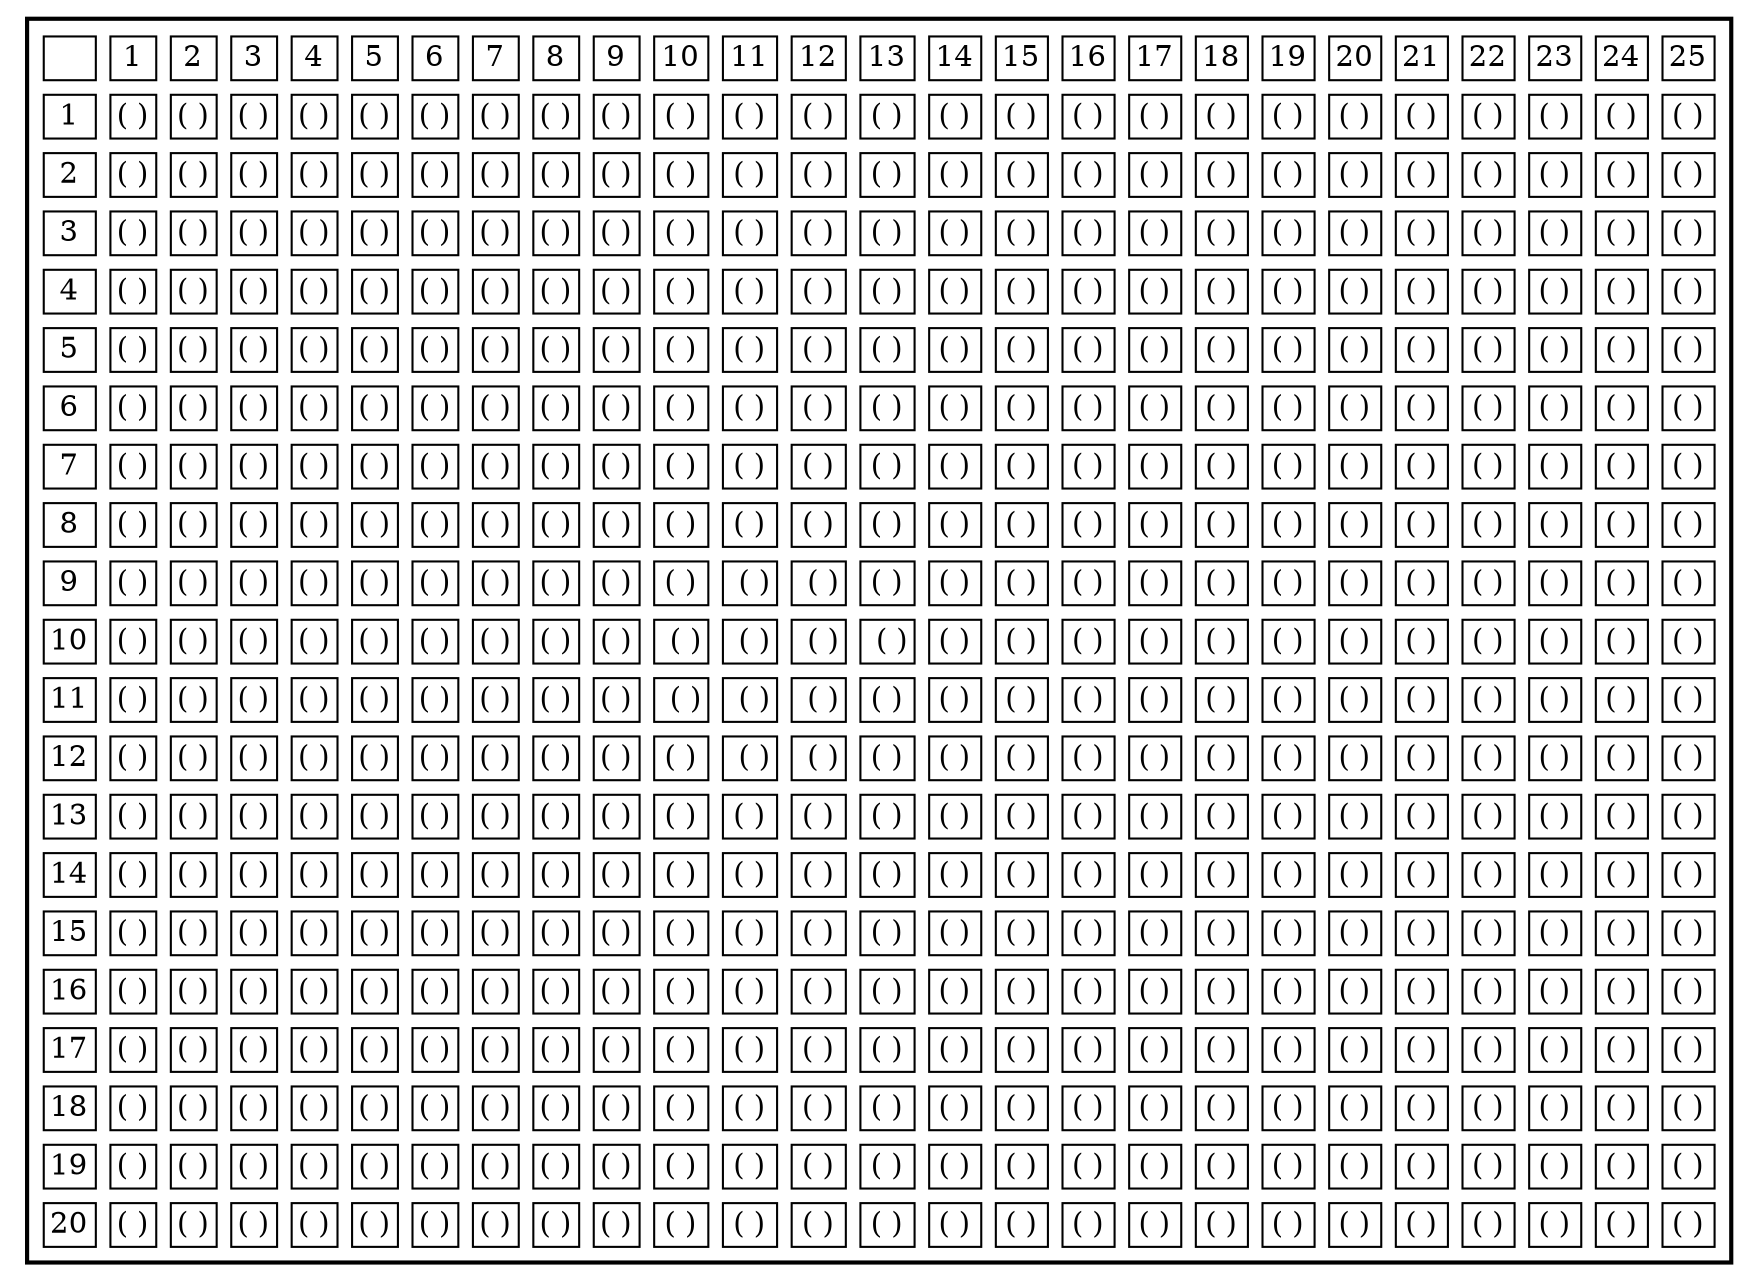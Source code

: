 
    graph main {
    nodo1 [shape=plaintext, label=<
                        <table border="2" cellborder="1" cellspacing="7">
                
                <tr>
                
                        <td></td>
                        
                        <td>1</td>
                        
                        <td>2</td>
                        
                        <td>3</td>
                        
                        <td>4</td>
                        
                        <td>5</td>
                        
                        <td>6</td>
                        
                        <td>7</td>
                        
                        <td>8</td>
                        
                        <td>9</td>
                        
                        <td>10</td>
                        
                        <td>11</td>
                        
                        <td>12</td>
                        
                        <td>13</td>
                        
                        <td>14</td>
                        
                        <td>15</td>
                        
                        <td>16</td>
                        
                        <td>17</td>
                        
                        <td>18</td>
                        
                        <td>19</td>
                        
                        <td>20</td>
                        
                        <td>21</td>
                        
                        <td>22</td>
                        
                        <td>23</td>
                        
                        <td>24</td>
                        
                        <td>25</td>
                        
                </tr>
                
                <tr>
                
                        <td>1</td>
                        
                        <td>( )</td>
                        
                        <td>( )</td>
                        
                        <td>( )</td>
                        
                        <td>( )</td>
                        
                        <td>( )</td>
                        
                        <td>( )</td>
                        
                        <td>( )</td>
                        
                        <td>( )</td>
                        
                        <td>( )</td>
                        
                        <td>( )</td>
                        
                        <td>( )</td>
                        
                        <td>( )</td>
                        
                        <td>( )</td>
                        
                        <td>( )</td>
                        
                        <td>( )</td>
                        
                        <td>( )</td>
                        
                        <td>( )</td>
                        
                        <td>( )</td>
                        
                        <td>( )</td>
                        
                        <td>( )</td>
                        
                        <td>( )</td>
                        
                        <td>( )</td>
                        
                        <td>( )</td>
                        
                        <td>( )</td>
                        
                        <td>( )</td>
                        
                </tr>
                
                <tr>
                
                        <td>2</td>
                        
                        <td>( )</td>
                        
                        <td>( )</td>
                        
                        <td>( )</td>
                        
                        <td>( )</td>
                        
                        <td>( )</td>
                        
                        <td>( )</td>
                        
                        <td>( )</td>
                        
                        <td>( )</td>
                        
                        <td>( )</td>
                        
                        <td>( )</td>
                        
                        <td>( )</td>
                        
                        <td>( )</td>
                        
                        <td>( )</td>
                        
                        <td>( )</td>
                        
                        <td>( )</td>
                        
                        <td>( )</td>
                        
                        <td>( )</td>
                        
                        <td>( )</td>
                        
                        <td>( )</td>
                        
                        <td>( )</td>
                        
                        <td>( )</td>
                        
                        <td>( )</td>
                        
                        <td>( )</td>
                        
                        <td>( )</td>
                        
                        <td>( )</td>
                        
                </tr>
                
                <tr>
                
                        <td>3</td>
                        
                        <td>( )</td>
                        
                        <td>( )</td>
                        
                        <td>( )</td>
                        
                        <td>( )</td>
                        
                        <td>( )</td>
                        
                        <td>( )</td>
                        
                        <td>( )</td>
                        
                        <td>( )</td>
                        
                        <td>( )</td>
                        
                        <td>( )</td>
                        
                        <td>( )</td>
                        
                        <td>( )</td>
                        
                        <td>( )</td>
                        
                        <td>( )</td>
                        
                        <td>( )</td>
                        
                        <td>( )</td>
                        
                        <td>( )</td>
                        
                        <td>( )</td>
                        
                        <td>( )</td>
                        
                        <td>( )</td>
                        
                        <td>( )</td>
                        
                        <td>( )</td>
                        
                        <td>( )</td>
                        
                        <td>( )</td>
                        
                        <td>( )</td>
                        
                </tr>
                
                <tr>
                
                        <td>4</td>
                        
                        <td>( )</td>
                        
                        <td>( )</td>
                        
                        <td>( )</td>
                        
                        <td>( )</td>
                        
                        <td>( )</td>
                        
                        <td>( )</td>
                        
                        <td>( )</td>
                        
                        <td>( )</td>
                        
                        <td>( )</td>
                        
                        <td>( )</td>
                        
                        <td>( )</td>
                        
                        <td>( )</td>
                        
                        <td>( )</td>
                        
                        <td>( )</td>
                        
                        <td>( )</td>
                        
                        <td>( )</td>
                        
                        <td>( )</td>
                        
                        <td>( )</td>
                        
                        <td>( )</td>
                        
                        <td>( )</td>
                        
                        <td>( )</td>
                        
                        <td>( )</td>
                        
                        <td>( )</td>
                        
                        <td>( )</td>
                        
                        <td>( )</td>
                        
                </tr>
                
                <tr>
                
                        <td>5</td>
                        
                        <td>( )</td>
                        
                        <td>( )</td>
                        
                        <td>( )</td>
                        
                        <td>( )</td>
                        
                        <td>( )</td>
                        
                        <td>( )</td>
                        
                        <td>( )</td>
                        
                        <td>( )</td>
                        
                        <td>( )</td>
                        
                        <td>( )</td>
                        
                        <td>( )</td>
                        
                        <td>( )</td>
                        
                        <td>( )</td>
                        
                        <td>( )</td>
                        
                        <td>( )</td>
                        
                        <td>( )</td>
                        
                        <td>( )</td>
                        
                        <td>( )</td>
                        
                        <td>( )</td>
                        
                        <td>( )</td>
                        
                        <td>( )</td>
                        
                        <td>( )</td>
                        
                        <td>( )</td>
                        
                        <td>( )</td>
                        
                        <td>( )</td>
                        
                </tr>
                
                <tr>
                
                        <td>6</td>
                        
                        <td>( )</td>
                        
                        <td>( )</td>
                        
                        <td>( )</td>
                        
                        <td>( )</td>
                        
                        <td>( )</td>
                        
                        <td>( )</td>
                        
                        <td>( )</td>
                        
                        <td>( )</td>
                        
                        <td>( )</td>
                        
                        <td>( )</td>
                        
                        <td>( )</td>
                        
                        <td>( )</td>
                        
                        <td>( )</td>
                        
                        <td>( )</td>
                        
                        <td>( )</td>
                        
                        <td>( )</td>
                        
                        <td>( )</td>
                        
                        <td>( )</td>
                        
                        <td>( )</td>
                        
                        <td>( )</td>
                        
                        <td>( )</td>
                        
                        <td>( )</td>
                        
                        <td>( )</td>
                        
                        <td>( )</td>
                        
                        <td>( )</td>
                        
                </tr>
                
                <tr>
                
                        <td>7</td>
                        
                        <td>( )</td>
                        
                        <td>( )</td>
                        
                        <td>( )</td>
                        
                        <td>( )</td>
                        
                        <td>( )</td>
                        
                        <td>( )</td>
                        
                        <td>( )</td>
                        
                        <td>( )</td>
                        
                        <td>( )</td>
                        
                        <td>( )</td>
                        
                        <td>( )</td>
                        
                        <td>( )</td>
                        
                        <td>( )</td>
                        
                        <td>( )</td>
                        
                        <td>( )</td>
                        
                        <td>( )</td>
                        
                        <td>( )</td>
                        
                        <td>( )</td>
                        
                        <td>( )</td>
                        
                        <td>( )</td>
                        
                        <td>( )</td>
                        
                        <td>( )</td>
                        
                        <td>( )</td>
                        
                        <td>( )</td>
                        
                        <td>( )</td>
                        
                </tr>
                
                <tr>
                
                        <td>8</td>
                        
                        <td>( )</td>
                        
                        <td>( )</td>
                        
                        <td>( )</td>
                        
                        <td>( )</td>
                        
                        <td>( )</td>
                        
                        <td>( )</td>
                        
                        <td>( )</td>
                        
                        <td>( )</td>
                        
                        <td>( )</td>
                        
                        <td>( )</td>
                        
                        <td>( )</td>
                        
                        <td>( )</td>
                        
                        <td>( )</td>
                        
                        <td>( )</td>
                        
                        <td>( )</td>
                        
                        <td>( )</td>
                        
                        <td>( )</td>
                        
                        <td>( )</td>
                        
                        <td>( )</td>
                        
                        <td>( )</td>
                        
                        <td>( )</td>
                        
                        <td>( )</td>
                        
                        <td>( )</td>
                        
                        <td>( )</td>
                        
                        <td>( )</td>
                        
                </tr>
                
                <tr>
                
                        <td>9</td>
                        
                        <td>( )</td>
                        
                        <td>( )</td>
                        
                        <td>( )</td>
                        
                        <td>( )</td>
                        
                        <td>( )</td>
                        
                        <td>( )</td>
                        
                        <td>( )</td>
                        
                        <td>( )</td>
                        
                        <td>( )</td>
                        
                        <td>( )</td>
                        
                        <td> ( )</td>
                        
                        <td> ( )</td>
                        
                        <td>( )</td>
                        
                        <td>( )</td>
                        
                        <td>( )</td>
                        
                        <td>( )</td>
                        
                        <td>( )</td>
                        
                        <td>( )</td>
                        
                        <td>( )</td>
                        
                        <td>( )</td>
                        
                        <td>( )</td>
                        
                        <td>( )</td>
                        
                        <td>( )</td>
                        
                        <td>( )</td>
                        
                        <td>( )</td>
                        
                </tr>
                
                <tr>
                
                        <td>10</td>
                        
                        <td>( )</td>
                        
                        <td>( )</td>
                        
                        <td>( )</td>
                        
                        <td>( )</td>
                        
                        <td>( )</td>
                        
                        <td>( )</td>
                        
                        <td>( )</td>
                        
                        <td>( )</td>
                        
                        <td>( )</td>
                        
                        <td> ( )</td>
                        
                        <td> ( )</td>
                        
                        <td> ( )</td>
                        
                        <td> ( )</td>
                        
                        <td>( )</td>
                        
                        <td>( )</td>
                        
                        <td>( )</td>
                        
                        <td>( )</td>
                        
                        <td>( )</td>
                        
                        <td>( )</td>
                        
                        <td>( )</td>
                        
                        <td>( )</td>
                        
                        <td>( )</td>
                        
                        <td>( )</td>
                        
                        <td>( )</td>
                        
                        <td>( )</td>
                        
                </tr>
                
                <tr>
                
                        <td>11</td>
                        
                        <td>( )</td>
                        
                        <td>( )</td>
                        
                        <td>( )</td>
                        
                        <td>( )</td>
                        
                        <td>( )</td>
                        
                        <td>( )</td>
                        
                        <td>( )</td>
                        
                        <td>( )</td>
                        
                        <td>( )</td>
                        
                        <td> ( )</td>
                        
                        <td> ( )</td>
                        
                        <td> ( )</td>
                        
                        <td>( )</td>
                        
                        <td>( )</td>
                        
                        <td>( )</td>
                        
                        <td>( )</td>
                        
                        <td>( )</td>
                        
                        <td>( )</td>
                        
                        <td>( )</td>
                        
                        <td>( )</td>
                        
                        <td>( )</td>
                        
                        <td>( )</td>
                        
                        <td>( )</td>
                        
                        <td>( )</td>
                        
                        <td>( )</td>
                        
                </tr>
                
                <tr>
                
                        <td>12</td>
                        
                        <td>( )</td>
                        
                        <td>( )</td>
                        
                        <td>( )</td>
                        
                        <td>( )</td>
                        
                        <td>( )</td>
                        
                        <td>( )</td>
                        
                        <td>( )</td>
                        
                        <td>( )</td>
                        
                        <td>( )</td>
                        
                        <td>( )</td>
                        
                        <td> ( )</td>
                        
                        <td> ( )</td>
                        
                        <td>( )</td>
                        
                        <td>( )</td>
                        
                        <td>( )</td>
                        
                        <td>( )</td>
                        
                        <td>( )</td>
                        
                        <td>( )</td>
                        
                        <td>( )</td>
                        
                        <td>( )</td>
                        
                        <td>( )</td>
                        
                        <td>( )</td>
                        
                        <td>( )</td>
                        
                        <td>( )</td>
                        
                        <td>( )</td>
                        
                </tr>
                
                <tr>
                
                        <td>13</td>
                        
                        <td>( )</td>
                        
                        <td>( )</td>
                        
                        <td>( )</td>
                        
                        <td>( )</td>
                        
                        <td>( )</td>
                        
                        <td>( )</td>
                        
                        <td>( )</td>
                        
                        <td>( )</td>
                        
                        <td>( )</td>
                        
                        <td>( )</td>
                        
                        <td>( )</td>
                        
                        <td>( )</td>
                        
                        <td>( )</td>
                        
                        <td>( )</td>
                        
                        <td>( )</td>
                        
                        <td>( )</td>
                        
                        <td>( )</td>
                        
                        <td>( )</td>
                        
                        <td>( )</td>
                        
                        <td>( )</td>
                        
                        <td>( )</td>
                        
                        <td>( )</td>
                        
                        <td>( )</td>
                        
                        <td>( )</td>
                        
                        <td>( )</td>
                        
                </tr>
                
                <tr>
                
                        <td>14</td>
                        
                        <td>( )</td>
                        
                        <td>( )</td>
                        
                        <td>( )</td>
                        
                        <td>( )</td>
                        
                        <td>( )</td>
                        
                        <td>( )</td>
                        
                        <td>( )</td>
                        
                        <td>( )</td>
                        
                        <td>( )</td>
                        
                        <td>( )</td>
                        
                        <td>( )</td>
                        
                        <td>( )</td>
                        
                        <td>( )</td>
                        
                        <td>( )</td>
                        
                        <td>( )</td>
                        
                        <td>( )</td>
                        
                        <td>( )</td>
                        
                        <td>( )</td>
                        
                        <td>( )</td>
                        
                        <td>( )</td>
                        
                        <td>( )</td>
                        
                        <td>( )</td>
                        
                        <td>( )</td>
                        
                        <td>( )</td>
                        
                        <td>( )</td>
                        
                </tr>
                
                <tr>
                
                        <td>15</td>
                        
                        <td>( )</td>
                        
                        <td>( )</td>
                        
                        <td>( )</td>
                        
                        <td>( )</td>
                        
                        <td>( )</td>
                        
                        <td>( )</td>
                        
                        <td>( )</td>
                        
                        <td>( )</td>
                        
                        <td>( )</td>
                        
                        <td>( )</td>
                        
                        <td>( )</td>
                        
                        <td>( )</td>
                        
                        <td>( )</td>
                        
                        <td>( )</td>
                        
                        <td>( )</td>
                        
                        <td>( )</td>
                        
                        <td>( )</td>
                        
                        <td>( )</td>
                        
                        <td>( )</td>
                        
                        <td>( )</td>
                        
                        <td>( )</td>
                        
                        <td>( )</td>
                        
                        <td>( )</td>
                        
                        <td>( )</td>
                        
                        <td>( )</td>
                        
                </tr>
                
                <tr>
                
                        <td>16</td>
                        
                        <td>( )</td>
                        
                        <td>( )</td>
                        
                        <td>( )</td>
                        
                        <td>( )</td>
                        
                        <td>( )</td>
                        
                        <td>( )</td>
                        
                        <td>( )</td>
                        
                        <td>( )</td>
                        
                        <td>( )</td>
                        
                        <td>( )</td>
                        
                        <td>( )</td>
                        
                        <td>( )</td>
                        
                        <td>( )</td>
                        
                        <td>( )</td>
                        
                        <td>( )</td>
                        
                        <td>( )</td>
                        
                        <td>( )</td>
                        
                        <td>( )</td>
                        
                        <td>( )</td>
                        
                        <td>( )</td>
                        
                        <td>( )</td>
                        
                        <td>( )</td>
                        
                        <td>( )</td>
                        
                        <td>( )</td>
                        
                        <td>( )</td>
                        
                </tr>
                
                <tr>
                
                        <td>17</td>
                        
                        <td>( )</td>
                        
                        <td>( )</td>
                        
                        <td>( )</td>
                        
                        <td>( )</td>
                        
                        <td>( )</td>
                        
                        <td>( )</td>
                        
                        <td>( )</td>
                        
                        <td>( )</td>
                        
                        <td>( )</td>
                        
                        <td>( )</td>
                        
                        <td>( )</td>
                        
                        <td>( )</td>
                        
                        <td>( )</td>
                        
                        <td>( )</td>
                        
                        <td>( )</td>
                        
                        <td>( )</td>
                        
                        <td>( )</td>
                        
                        <td>( )</td>
                        
                        <td>( )</td>
                        
                        <td>( )</td>
                        
                        <td>( )</td>
                        
                        <td>( )</td>
                        
                        <td>( )</td>
                        
                        <td>( )</td>
                        
                        <td>( )</td>
                        
                </tr>
                
                <tr>
                
                        <td>18</td>
                        
                        <td>( )</td>
                        
                        <td>( )</td>
                        
                        <td>( )</td>
                        
                        <td>( )</td>
                        
                        <td>( )</td>
                        
                        <td>( )</td>
                        
                        <td>( )</td>
                        
                        <td>( )</td>
                        
                        <td>( )</td>
                        
                        <td>( )</td>
                        
                        <td>( )</td>
                        
                        <td>( )</td>
                        
                        <td>( )</td>
                        
                        <td>( )</td>
                        
                        <td>( )</td>
                        
                        <td>( )</td>
                        
                        <td>( )</td>
                        
                        <td>( )</td>
                        
                        <td>( )</td>
                        
                        <td>( )</td>
                        
                        <td>( )</td>
                        
                        <td>( )</td>
                        
                        <td>( )</td>
                        
                        <td>( )</td>
                        
                        <td>( )</td>
                        
                </tr>
                
                <tr>
                
                        <td>19</td>
                        
                        <td>( )</td>
                        
                        <td>( )</td>
                        
                        <td>( )</td>
                        
                        <td>( )</td>
                        
                        <td>( )</td>
                        
                        <td>( )</td>
                        
                        <td>( )</td>
                        
                        <td>( )</td>
                        
                        <td>( )</td>
                        
                        <td>( )</td>
                        
                        <td>( )</td>
                        
                        <td>( )</td>
                        
                        <td>( )</td>
                        
                        <td>( )</td>
                        
                        <td>( )</td>
                        
                        <td>( )</td>
                        
                        <td>( )</td>
                        
                        <td>( )</td>
                        
                        <td>( )</td>
                        
                        <td>( )</td>
                        
                        <td>( )</td>
                        
                        <td>( )</td>
                        
                        <td>( )</td>
                        
                        <td>( )</td>
                        
                        <td>( )</td>
                        
                </tr>
                
                <tr>
                
                        <td>20</td>
                        
                        <td>( )</td>
                        
                        <td>( )</td>
                        
                        <td>( )</td>
                        
                        <td>( )</td>
                        
                        <td>( )</td>
                        
                        <td>( )</td>
                        
                        <td>( )</td>
                        
                        <td>( )</td>
                        
                        <td>( )</td>
                        
                        <td>( )</td>
                        
                        <td>( )</td>
                        
                        <td>( )</td>
                        
                        <td>( )</td>
                        
                        <td>( )</td>
                        
                        <td>( )</td>
                        
                        <td>( )</td>
                        
                        <td>( )</td>
                        
                        <td>( )</td>
                        
                        <td>( )</td>
                        
                        <td>( )</td>
                        
                        <td>( )</td>
                        
                        <td>( )</td>
                        
                        <td>( )</td>
                        
                        <td>( )</td>
                        
                        <td>( )</td>
                        
                </tr>
                
                </table>>]
            }